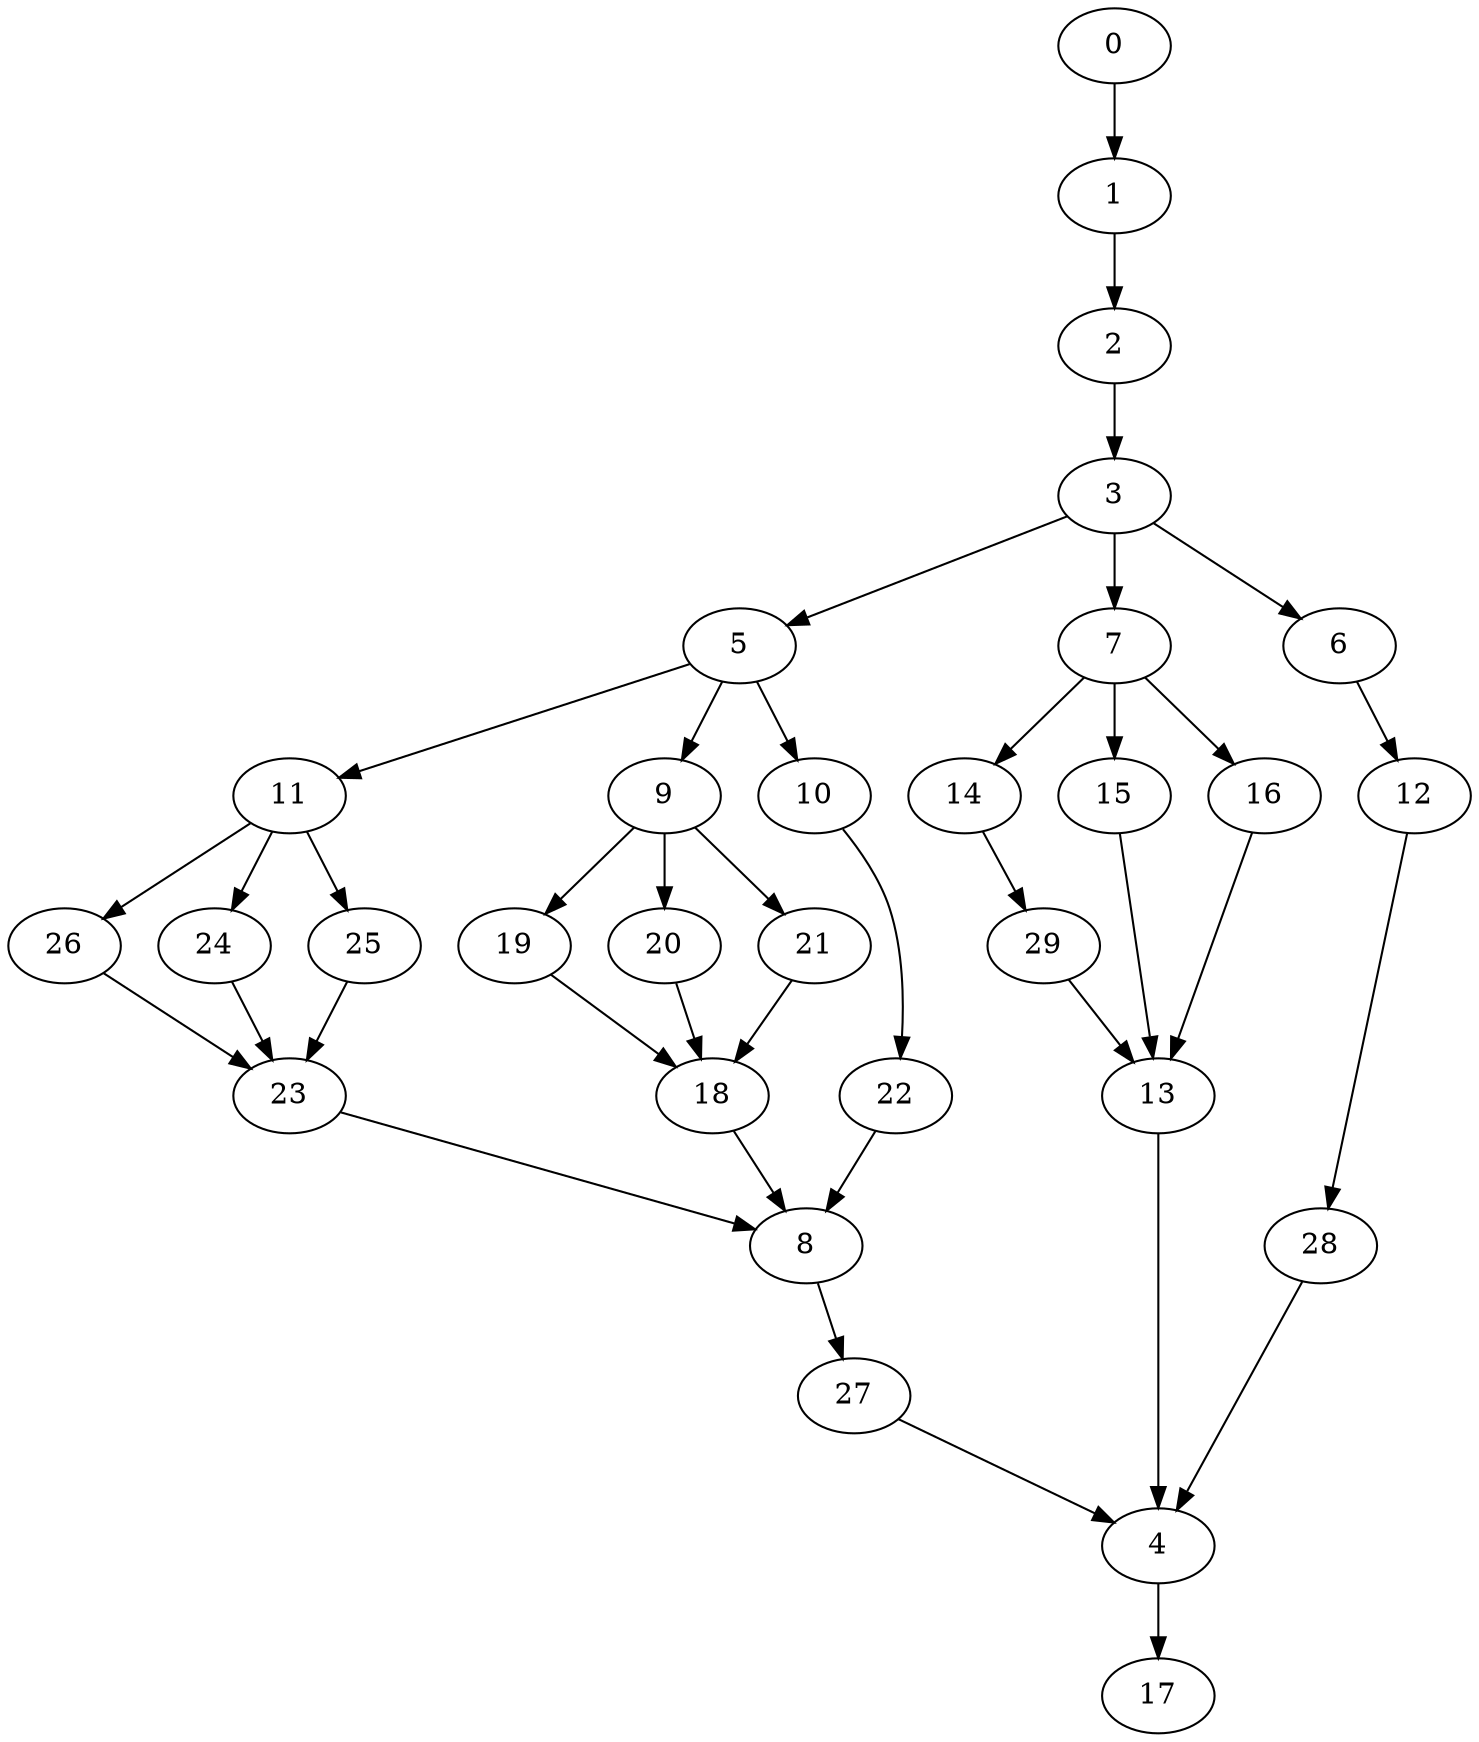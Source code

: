 digraph "SeriesParallel-MaxBf-3_Nodes_30_CCR_0.99_WeightType_Random_Heterogeneous-4-2-strong" {
0 [Weight=11];
1 [Weight=10];
2 [Weight=8];
3 [Weight=14];
5 [Weight=10];
7 [Weight=11];
11 [Weight=3];
9 [Weight=4];
19 [Weight=14];
26 [Weight=12];
14 [Weight=11];
24 [Weight=3];
25 [Weight=3];
10 [Weight=4];
20 [Weight=8];
21 [Weight=5];
6 [Weight=7];
23 [Weight=10];
22 [Weight=7];
18 [Weight=3];
29 [Weight=12];
15 [Weight=11];
16 [Weight=11];
12 [Weight=5];
8 [Weight=3];
13 [Weight=3];
28 [Weight=7];
27 [Weight=8];
4 [Weight=8];
17 [Weight=4];
22 -> 8 [Weight=6];
23 -> 8 [Weight=6];
9 -> 19 [Weight=3];
0 -> 1 [Weight=2];
27 -> 4 [Weight=2];
4 -> 17 [Weight=9];
20 -> 18 [Weight=5];
24 -> 23 [Weight=8];
15 -> 13 [Weight=5];
11 -> 26 [Weight=8];
5 -> 10 [Weight=8];
7 -> 16 [Weight=4];
21 -> 18 [Weight=8];
5 -> 9 [Weight=5];
12 -> 28 [Weight=6];
9 -> 21 [Weight=4];
9 -> 20 [Weight=8];
1 -> 2 [Weight=6];
7 -> 14 [Weight=3];
5 -> 11 [Weight=7];
7 -> 15 [Weight=3];
3 -> 5 [Weight=9];
26 -> 23 [Weight=2];
3 -> 7 [Weight=2];
10 -> 22 [Weight=5];
14 -> 29 [Weight=10];
11 -> 24 [Weight=7];
25 -> 23 [Weight=5];
28 -> 4 [Weight=5];
19 -> 18 [Weight=10];
18 -> 8 [Weight=5];
29 -> 13 [Weight=6];
13 -> 4 [Weight=9];
11 -> 25 [Weight=2];
8 -> 27 [Weight=9];
16 -> 13 [Weight=5];
6 -> 12 [Weight=9];
3 -> 6 [Weight=5];
2 -> 3 [Weight=6];
}
